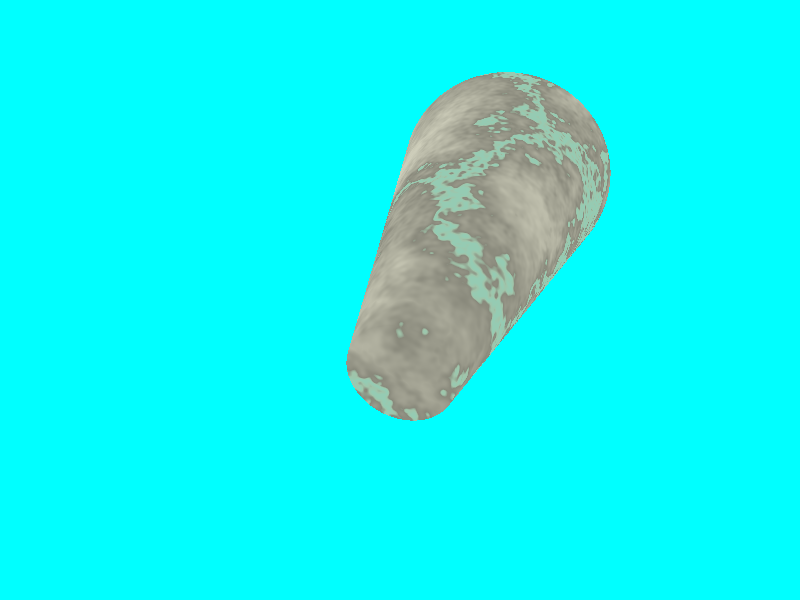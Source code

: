 #include "colors.inc"
#include "stones.inc"
background { color Cyan }
camera {
    location <0, 2, -3>
    look_at  <0, 1,  2>
  }
cone {
    <0, 1, 0>, 0.3    // Center and radius of one end
    <1, 2, 3>, 1.0    // Center and radius of other end
    texture { T_Stone25 scale 4 }
  }

light_source { <2, 4, -3> color White}

